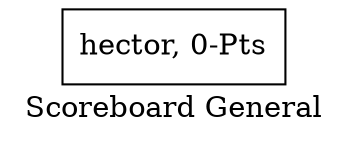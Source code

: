 digraph Scoreboard {
rankdir=LR;
Nodo0[shape=record,label="hector, 0-Pts"];
label="Scoreboard General";
}
